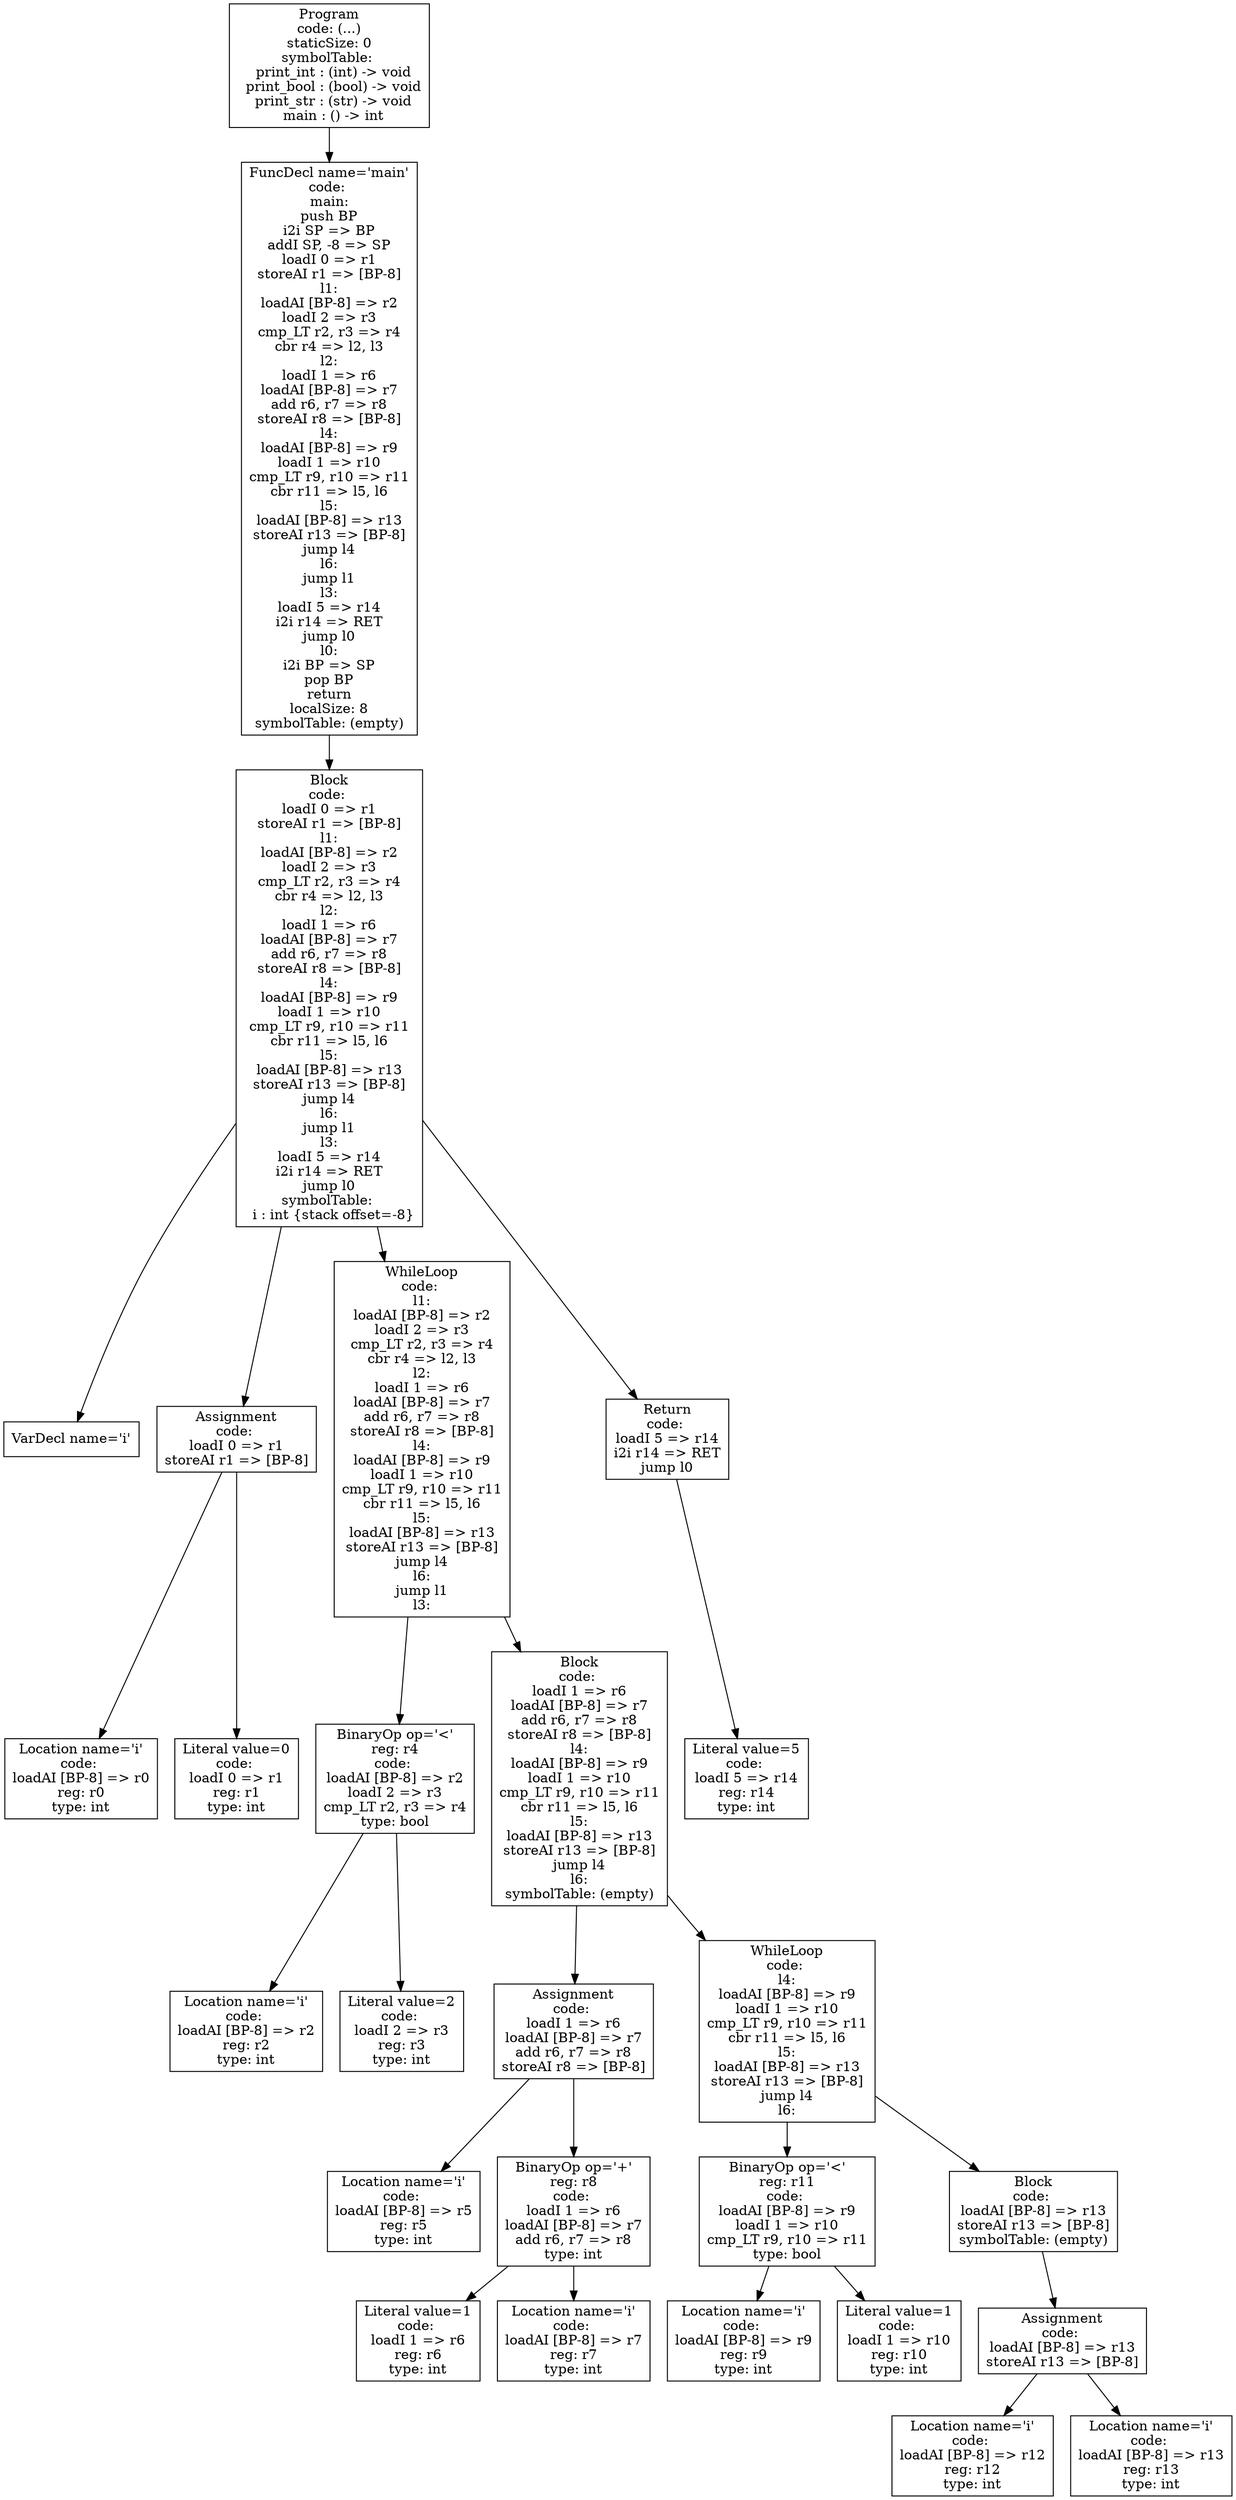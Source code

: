 digraph AST {
3 [shape=box, label="VarDecl name='i'"];
5 [shape=box, label="Location name='i'\ncode: \nloadAI [BP-8] => r0\nreg: r0\ntype: int"];
6 [shape=box, label="Literal value=0\ncode: \nloadI 0 => r1\nreg: r1\ntype: int"];
4 [shape=box, label="Assignment\ncode: \nloadI 0 => r1\nstoreAI r1 => [BP-8]"];
4 -> 5;
4 -> 6;
9 [shape=box, label="Location name='i'\ncode: \nloadAI [BP-8] => r2\nreg: r2\ntype: int"];
10 [shape=box, label="Literal value=2\ncode: \nloadI 2 => r3\nreg: r3\ntype: int"];
8 [shape=box, label="BinaryOp op='<'\nreg: r4\ncode: \nloadAI [BP-8] => r2\nloadI 2 => r3\ncmp_LT r2, r3 => r4\ntype: bool"];
8 -> 9;
8 -> 10;
13 [shape=box, label="Location name='i'\ncode: \nloadAI [BP-8] => r5\nreg: r5\ntype: int"];
15 [shape=box, label="Literal value=1\ncode: \nloadI 1 => r6\nreg: r6\ntype: int"];
16 [shape=box, label="Location name='i'\ncode: \nloadAI [BP-8] => r7\nreg: r7\ntype: int"];
14 [shape=box, label="BinaryOp op='+'\nreg: r8\ncode: \nloadI 1 => r6\nloadAI [BP-8] => r7\nadd r6, r7 => r8\ntype: int"];
14 -> 15;
14 -> 16;
12 [shape=box, label="Assignment\ncode: \nloadI 1 => r6\nloadAI [BP-8] => r7\nadd r6, r7 => r8\nstoreAI r8 => [BP-8]"];
12 -> 13;
12 -> 14;
19 [shape=box, label="Location name='i'\ncode: \nloadAI [BP-8] => r9\nreg: r9\ntype: int"];
20 [shape=box, label="Literal value=1\ncode: \nloadI 1 => r10\nreg: r10\ntype: int"];
18 [shape=box, label="BinaryOp op='<'\nreg: r11\ncode: \nloadAI [BP-8] => r9\nloadI 1 => r10\ncmp_LT r9, r10 => r11\ntype: bool"];
18 -> 19;
18 -> 20;
23 [shape=box, label="Location name='i'\ncode: \nloadAI [BP-8] => r12\nreg: r12\ntype: int"];
24 [shape=box, label="Location name='i'\ncode: \nloadAI [BP-8] => r13\nreg: r13\ntype: int"];
22 [shape=box, label="Assignment\ncode: \nloadAI [BP-8] => r13\nstoreAI r13 => [BP-8]"];
22 -> 23;
22 -> 24;
21 [shape=box, label="Block\ncode: \nloadAI [BP-8] => r13\nstoreAI r13 => [BP-8]\nsymbolTable: (empty)"];
21 -> 22;
17 [shape=box, label="WhileLoop\ncode: \nl4:\nloadAI [BP-8] => r9\nloadI 1 => r10\ncmp_LT r9, r10 => r11\ncbr r11 => l5, l6\nl5:\nloadAI [BP-8] => r13\nstoreAI r13 => [BP-8]\njump l4\nl6:"];
17 -> 18;
17 -> 21;
11 [shape=box, label="Block\ncode: \nloadI 1 => r6\nloadAI [BP-8] => r7\nadd r6, r7 => r8\nstoreAI r8 => [BP-8]\nl4:\nloadAI [BP-8] => r9\nloadI 1 => r10\ncmp_LT r9, r10 => r11\ncbr r11 => l5, l6\nl5:\nloadAI [BP-8] => r13\nstoreAI r13 => [BP-8]\njump l4\nl6:\nsymbolTable: (empty)"];
11 -> 12;
11 -> 17;
7 [shape=box, label="WhileLoop\ncode: \nl1:\nloadAI [BP-8] => r2\nloadI 2 => r3\ncmp_LT r2, r3 => r4\ncbr r4 => l2, l3\nl2:\nloadI 1 => r6\nloadAI [BP-8] => r7\nadd r6, r7 => r8\nstoreAI r8 => [BP-8]\nl4:\nloadAI [BP-8] => r9\nloadI 1 => r10\ncmp_LT r9, r10 => r11\ncbr r11 => l5, l6\nl5:\nloadAI [BP-8] => r13\nstoreAI r13 => [BP-8]\njump l4\nl6:\njump l1\nl3:"];
7 -> 8;
7 -> 11;
26 [shape=box, label="Literal value=5\ncode: \nloadI 5 => r14\nreg: r14\ntype: int"];
25 [shape=box, label="Return\ncode: \nloadI 5 => r14\ni2i r14 => RET\njump l0"];
25 -> 26;
2 [shape=box, label="Block\ncode: \nloadI 0 => r1\nstoreAI r1 => [BP-8]\nl1:\nloadAI [BP-8] => r2\nloadI 2 => r3\ncmp_LT r2, r3 => r4\ncbr r4 => l2, l3\nl2:\nloadI 1 => r6\nloadAI [BP-8] => r7\nadd r6, r7 => r8\nstoreAI r8 => [BP-8]\nl4:\nloadAI [BP-8] => r9\nloadI 1 => r10\ncmp_LT r9, r10 => r11\ncbr r11 => l5, l6\nl5:\nloadAI [BP-8] => r13\nstoreAI r13 => [BP-8]\njump l4\nl6:\njump l1\nl3:\nloadI 5 => r14\ni2i r14 => RET\njump l0\nsymbolTable: \n  i : int {stack offset=-8}"];
2 -> 3;
2 -> 4;
2 -> 7;
2 -> 25;
1 [shape=box, label="FuncDecl name='main'\ncode: \nmain:\npush BP\ni2i SP => BP\naddI SP, -8 => SP\nloadI 0 => r1\nstoreAI r1 => [BP-8]\nl1:\nloadAI [BP-8] => r2\nloadI 2 => r3\ncmp_LT r2, r3 => r4\ncbr r4 => l2, l3\nl2:\nloadI 1 => r6\nloadAI [BP-8] => r7\nadd r6, r7 => r8\nstoreAI r8 => [BP-8]\nl4:\nloadAI [BP-8] => r9\nloadI 1 => r10\ncmp_LT r9, r10 => r11\ncbr r11 => l5, l6\nl5:\nloadAI [BP-8] => r13\nstoreAI r13 => [BP-8]\njump l4\nl6:\njump l1\nl3:\nloadI 5 => r14\ni2i r14 => RET\njump l0\nl0:\ni2i BP => SP\npop BP\nreturn\nlocalSize: 8\nsymbolTable: (empty)"];
1 -> 2;
0 [shape=box, label="Program\ncode: (...)\nstaticSize: 0\nsymbolTable: \n  print_int : (int) -> void\n  print_bool : (bool) -> void\n  print_str : (str) -> void\n  main : () -> int"];
0 -> 1;
}
